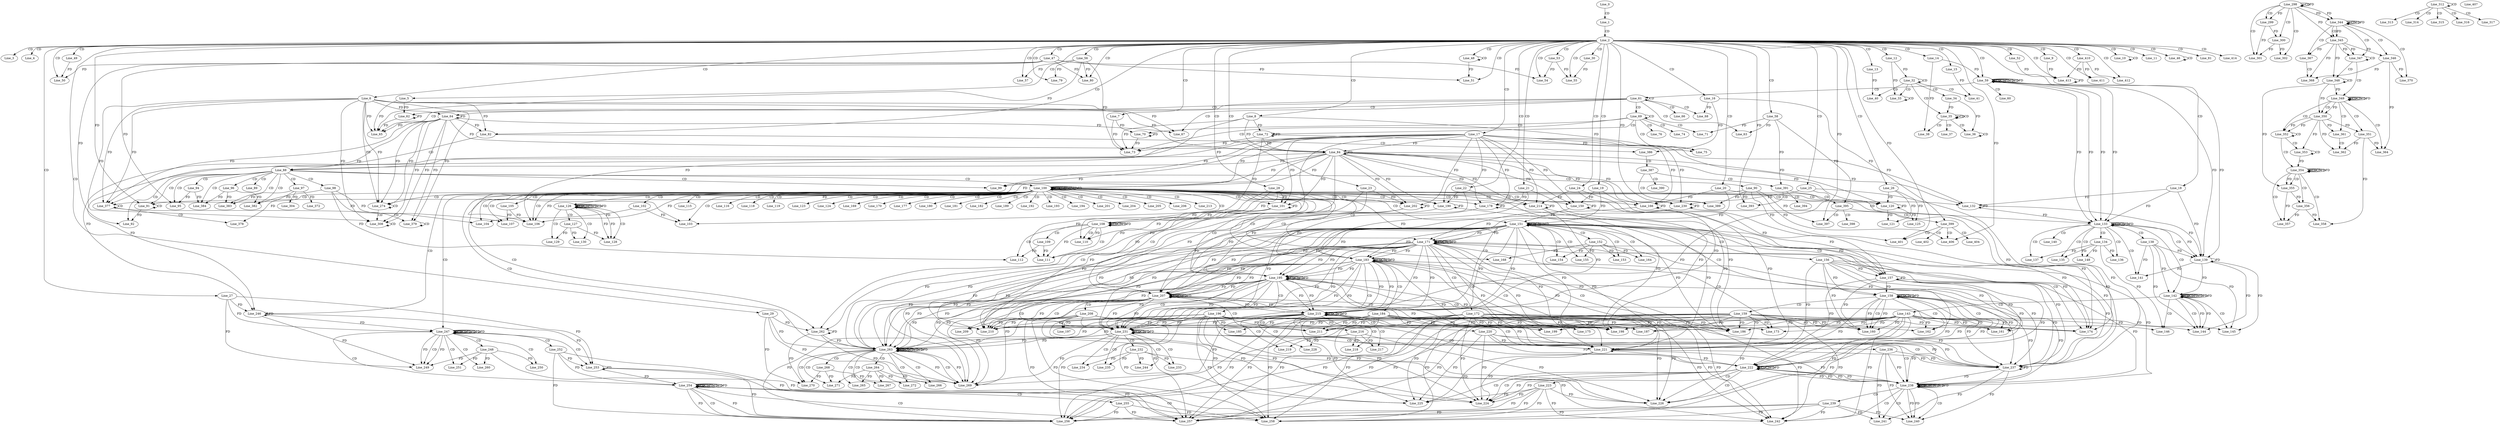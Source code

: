digraph G {
  Line_0;
  Line_1;
  Line_2;
  Line_3;
  Line_4;
  Line_5;
  Line_6;
  Line_7;
  Line_8;
  Line_9;
  Line_10;
  Line_10;
  Line_10;
  Line_11;
  Line_12;
  Line_13;
  Line_14;
  Line_15;
  Line_16;
  Line_17;
  Line_18;
  Line_19;
  Line_20;
  Line_21;
  Line_22;
  Line_23;
  Line_24;
  Line_25;
  Line_26;
  Line_27;
  Line_28;
  Line_29;
  Line_30;
  Line_32;
  Line_32;
  Line_33;
  Line_33;
  Line_33;
  Line_34;
  Line_35;
  Line_35;
  Line_36;
  Line_36;
  Line_36;
  Line_37;
  Line_38;
  Line_40;
  Line_41;
  Line_46;
  Line_46;
  Line_47;
  Line_48;
  Line_48;
  Line_49;
  Line_50;
  Line_51;
  Line_52;
  Line_53;
  Line_54;
  Line_55;
  Line_55;
  Line_56;
  Line_57;
  Line_58;
  Line_59;
  Line_59;
  Line_59;
  Line_60;
  Line_61;
  Line_61;
  Line_62;
  Line_63;
  Line_64;
  Line_65;
  Line_66;
  Line_67;
  Line_68;
  Line_69;
  Line_69;
  Line_70;
  Line_71;
  Line_72;
  Line_73;
  Line_74;
  Line_75;
  Line_76;
  Line_79;
  Line_80;
  Line_81;
  Line_82;
  Line_82;
  Line_82;
  Line_82;
  Line_84;
  Line_84;
  Line_88;
  Line_88;
  Line_89;
  Line_90;
  Line_91;
  Line_91;
  Line_92;
  Line_94;
  Line_95;
  Line_96;
  Line_97;
  Line_98;
  Line_99;
  Line_99;
  Line_100;
  Line_100;
  Line_100;
  Line_100;
  Line_101;
  Line_101;
  Line_102;
  Line_103;
  Line_104;
  Line_105;
  Line_106;
  Line_106;
  Line_107;
  Line_108;
  Line_108;
  Line_108;
  Line_108;
  Line_109;
  Line_110;
  Line_110;
  Line_111;
  Line_111;
  Line_112;
  Line_115;
  Line_116;
  Line_118;
  Line_119;
  Line_120;
  Line_120;
  Line_121;
  Line_123;
  Line_124;
  Line_125;
  Line_126;
  Line_126;
  Line_126;
  Line_126;
  Line_127;
  Line_128;
  Line_128;
  Line_129;
  Line_130;
  Line_132;
  Line_132;
  Line_133;
  Line_133;
  Line_133;
  Line_133;
  Line_134;
  Line_135;
  Line_136;
  Line_137;
  Line_138;
  Line_139;
  Line_139;
  Line_140;
  Line_141;
  Line_141;
  Line_142;
  Line_142;
  Line_142;
  Line_142;
  Line_143;
  Line_144;
  Line_144;
  Line_145;
  Line_145;
  Line_146;
  Line_148;
  Line_150;
  Line_150;
  Line_151;
  Line_151;
  Line_151;
  Line_151;
  Line_152;
  Line_153;
  Line_154;
  Line_155;
  Line_156;
  Line_157;
  Line_157;
  Line_158;
  Line_158;
  Line_158;
  Line_158;
  Line_159;
  Line_160;
  Line_160;
  Line_161;
  Line_161;
  Line_162;
  Line_164;
  Line_166;
  Line_166;
  Line_168;
  Line_169;
  Line_170;
  Line_171;
  Line_171;
  Line_171;
  Line_171;
  Line_172;
  Line_173;
  Line_174;
  Line_174;
  Line_175;
  Line_177;
  Line_178;
  Line_178;
  Line_180;
  Line_181;
  Line_182;
  Line_183;
  Line_183;
  Line_183;
  Line_183;
  Line_184;
  Line_185;
  Line_186;
  Line_186;
  Line_187;
  Line_189;
  Line_190;
  Line_190;
  Line_192;
  Line_193;
  Line_194;
  Line_195;
  Line_195;
  Line_195;
  Line_195;
  Line_196;
  Line_197;
  Line_198;
  Line_198;
  Line_199;
  Line_201;
  Line_202;
  Line_202;
  Line_204;
  Line_205;
  Line_206;
  Line_207;
  Line_207;
  Line_207;
  Line_207;
  Line_208;
  Line_209;
  Line_210;
  Line_210;
  Line_211;
  Line_213;
  Line_214;
  Line_214;
  Line_215;
  Line_215;
  Line_215;
  Line_215;
  Line_216;
  Line_217;
  Line_218;
  Line_219;
  Line_220;
  Line_221;
  Line_221;
  Line_222;
  Line_222;
  Line_222;
  Line_222;
  Line_223;
  Line_224;
  Line_224;
  Line_225;
  Line_225;
  Line_226;
  Line_228;
  Line_230;
  Line_230;
  Line_231;
  Line_231;
  Line_231;
  Line_231;
  Line_232;
  Line_233;
  Line_234;
  Line_235;
  Line_236;
  Line_237;
  Line_237;
  Line_238;
  Line_238;
  Line_238;
  Line_238;
  Line_239;
  Line_240;
  Line_240;
  Line_241;
  Line_241;
  Line_242;
  Line_244;
  Line_246;
  Line_246;
  Line_247;
  Line_247;
  Line_247;
  Line_247;
  Line_248;
  Line_249;
  Line_249;
  Line_250;
  Line_251;
  Line_252;
  Line_253;
  Line_253;
  Line_254;
  Line_254;
  Line_254;
  Line_254;
  Line_255;
  Line_256;
  Line_256;
  Line_257;
  Line_257;
  Line_258;
  Line_260;
  Line_262;
  Line_262;
  Line_263;
  Line_263;
  Line_263;
  Line_263;
  Line_264;
  Line_265;
  Line_266;
  Line_267;
  Line_268;
  Line_269;
  Line_269;
  Line_270;
  Line_270;
  Line_271;
  Line_272;
  Line_274;
  Line_274;
  Line_298;
  Line_298;
  Line_298;
  Line_298;
  Line_299;
  Line_299;
  Line_300;
  Line_300;
  Line_301;
  Line_301;
  Line_302;
  Line_304;
  Line_308;
  Line_308;
  Line_312;
  Line_312;
  Line_313;
  Line_314;
  Line_315;
  Line_316;
  Line_317;
  Line_344;
  Line_344;
  Line_344;
  Line_345;
  Line_345;
  Line_346;
  Line_346;
  Line_347;
  Line_347;
  Line_348;
  Line_348;
  Line_349;
  Line_349;
  Line_349;
  Line_349;
  Line_350;
  Line_350;
  Line_351;
  Line_351;
  Line_352;
  Line_352;
  Line_353;
  Line_353;
  Line_354;
  Line_354;
  Line_354;
  Line_354;
  Line_355;
  Line_355;
  Line_356;
  Line_356;
  Line_357;
  Line_357;
  Line_358;
  Line_361;
  Line_361;
  Line_362;
  Line_362;
  Line_364;
  Line_367;
  Line_367;
  Line_368;
  Line_368;
  Line_370;
  Line_372;
  Line_377;
  Line_377;
  Line_378;
  Line_379;
  Line_379;
  Line_382;
  Line_383;
  Line_384;
  Line_386;
  Line_387;
  Line_389;
  Line_390;
  Line_391;
  Line_393;
  Line_394;
  Line_395;
  Line_397;
  Line_398;
  Line_399;
  Line_401;
  Line_402;
  Line_404;
  Line_406;
  Line_407;
  Line_410;
  Line_411;
  Line_412;
  Line_413;
  Line_413;
  Line_414;
  Line_0 -> Line_1 [ label="CD" ];
  Line_1 -> Line_2 [ label="CD" ];
  Line_2 -> Line_3 [ label="CD" ];
  Line_2 -> Line_4 [ label="CD" ];
  Line_2 -> Line_5 [ label="CD" ];
  Line_2 -> Line_6 [ label="CD" ];
  Line_2 -> Line_7 [ label="CD" ];
  Line_2 -> Line_8 [ label="CD" ];
  Line_2 -> Line_9 [ label="CD" ];
  Line_2 -> Line_10 [ label="CD" ];
  Line_10 -> Line_10 [ label="CD" ];
  Line_2 -> Line_11 [ label="CD" ];
  Line_2 -> Line_12 [ label="CD" ];
  Line_2 -> Line_13 [ label="CD" ];
  Line_2 -> Line_14 [ label="CD" ];
  Line_2 -> Line_15 [ label="CD" ];
  Line_2 -> Line_16 [ label="CD" ];
  Line_2 -> Line_17 [ label="CD" ];
  Line_2 -> Line_18 [ label="CD" ];
  Line_2 -> Line_19 [ label="CD" ];
  Line_2 -> Line_20 [ label="CD" ];
  Line_2 -> Line_21 [ label="CD" ];
  Line_2 -> Line_22 [ label="CD" ];
  Line_2 -> Line_23 [ label="CD" ];
  Line_2 -> Line_24 [ label="CD" ];
  Line_2 -> Line_25 [ label="CD" ];
  Line_2 -> Line_26 [ label="CD" ];
  Line_2 -> Line_27 [ label="CD" ];
  Line_2 -> Line_28 [ label="CD" ];
  Line_2 -> Line_29 [ label="CD" ];
  Line_2 -> Line_30 [ label="CD" ];
  Line_32 -> Line_32 [ label="CD" ];
  Line_12 -> Line_32 [ label="FD" ];
  Line_32 -> Line_33 [ label="CD" ];
  Line_33 -> Line_33 [ label="CD" ];
  Line_12 -> Line_33 [ label="FD" ];
  Line_32 -> Line_34 [ label="CD" ];
  Line_32 -> Line_35 [ label="CD" ];
  Line_35 -> Line_35 [ label="CD" ];
  Line_35 -> Line_35 [ label="CD" ];
  Line_34 -> Line_35 [ label="FD" ];
  Line_35 -> Line_36 [ label="CD" ];
  Line_36 -> Line_36 [ label="CD" ];
  Line_34 -> Line_36 [ label="FD" ];
  Line_35 -> Line_37 [ label="CD" ];
  Line_35 -> Line_38 [ label="CD" ];
  Line_14 -> Line_38 [ label="FD" ];
  Line_32 -> Line_40 [ label="CD" ];
  Line_13 -> Line_40 [ label="FD" ];
  Line_32 -> Line_41 [ label="CD" ];
  Line_15 -> Line_41 [ label="FD" ];
  Line_2 -> Line_46 [ label="CD" ];
  Line_46 -> Line_46 [ label="CD" ];
  Line_2 -> Line_47 [ label="CD" ];
  Line_2 -> Line_48 [ label="CD" ];
  Line_48 -> Line_48 [ label="CD" ];
  Line_2 -> Line_49 [ label="CD" ];
  Line_2 -> Line_50 [ label="CD" ];
  Line_47 -> Line_50 [ label="FD" ];
  Line_49 -> Line_50 [ label="FD" ];
  Line_2 -> Line_51 [ label="CD" ];
  Line_47 -> Line_51 [ label="FD" ];
  Line_48 -> Line_51 [ label="FD" ];
  Line_2 -> Line_52 [ label="CD" ];
  Line_2 -> Line_53 [ label="CD" ];
  Line_2 -> Line_54 [ label="CD" ];
  Line_47 -> Line_54 [ label="FD" ];
  Line_53 -> Line_54 [ label="FD" ];
  Line_2 -> Line_55 [ label="CD" ];
  Line_53 -> Line_55 [ label="FD" ];
  Line_30 -> Line_55 [ label="FD" ];
  Line_2 -> Line_56 [ label="CD" ];
  Line_2 -> Line_57 [ label="CD" ];
  Line_56 -> Line_57 [ label="FD" ];
  Line_2 -> Line_58 [ label="CD" ];
  Line_2 -> Line_59 [ label="CD" ];
  Line_59 -> Line_59 [ label="CD" ];
  Line_14 -> Line_59 [ label="FD" ];
  Line_59 -> Line_59 [ label="CD" ];
  Line_59 -> Line_59 [ label="FD" ];
  Line_59 -> Line_59 [ label="FD" ];
  Line_59 -> Line_60 [ label="CD" ];
  Line_59 -> Line_61 [ label="CD" ];
  Line_61 -> Line_61 [ label="CD" ];
  Line_61 -> Line_62 [ label="CD" ];
  Line_62 -> Line_62 [ label="FD" ];
  Line_5 -> Line_62 [ label="FD" ];
  Line_61 -> Line_63 [ label="CD" ];
  Line_58 -> Line_63 [ label="FD" ];
  Line_61 -> Line_64 [ label="CD" ];
  Line_64 -> Line_64 [ label="FD" ];
  Line_6 -> Line_64 [ label="FD" ];
  Line_61 -> Line_65 [ label="CD" ];
  Line_56 -> Line_65 [ label="FD" ];
  Line_62 -> Line_65 [ label="FD" ];
  Line_5 -> Line_65 [ label="FD" ];
  Line_64 -> Line_65 [ label="FD" ];
  Line_6 -> Line_65 [ label="FD" ];
  Line_61 -> Line_66 [ label="CD" ];
  Line_61 -> Line_67 [ label="CD" ];
  Line_64 -> Line_67 [ label="FD" ];
  Line_6 -> Line_67 [ label="FD" ];
  Line_61 -> Line_68 [ label="CD" ];
  Line_16 -> Line_68 [ label="FD" ];
  Line_61 -> Line_69 [ label="CD" ];
  Line_69 -> Line_69 [ label="CD" ];
  Line_69 -> Line_70 [ label="CD" ];
  Line_70 -> Line_70 [ label="FD" ];
  Line_7 -> Line_70 [ label="FD" ];
  Line_69 -> Line_71 [ label="CD" ];
  Line_58 -> Line_71 [ label="FD" ];
  Line_69 -> Line_72 [ label="CD" ];
  Line_72 -> Line_72 [ label="FD" ];
  Line_8 -> Line_72 [ label="FD" ];
  Line_69 -> Line_73 [ label="CD" ];
  Line_56 -> Line_73 [ label="FD" ];
  Line_70 -> Line_73 [ label="FD" ];
  Line_7 -> Line_73 [ label="FD" ];
  Line_72 -> Line_73 [ label="FD" ];
  Line_8 -> Line_73 [ label="FD" ];
  Line_69 -> Line_74 [ label="CD" ];
  Line_69 -> Line_75 [ label="CD" ];
  Line_72 -> Line_75 [ label="FD" ];
  Line_8 -> Line_75 [ label="FD" ];
  Line_69 -> Line_76 [ label="CD" ];
  Line_2 -> Line_79 [ label="CD" ];
  Line_56 -> Line_79 [ label="FD" ];
  Line_2 -> Line_80 [ label="CD" ];
  Line_47 -> Line_80 [ label="FD" ];
  Line_56 -> Line_80 [ label="FD" ];
  Line_2 -> Line_81 [ label="CD" ];
  Line_2 -> Line_82 [ label="CD" ];
  Line_64 -> Line_82 [ label="FD" ];
  Line_6 -> Line_82 [ label="FD" ];
  Line_17 -> Line_84 [ label="FD" ];
  Line_84 -> Line_84 [ label="FD" ];
  Line_72 -> Line_84 [ label="FD" ];
  Line_8 -> Line_84 [ label="FD" ];
  Line_64 -> Line_84 [ label="FD" ];
  Line_6 -> Line_84 [ label="FD" ];
  Line_82 -> Line_88 [ label="CD" ];
  Line_17 -> Line_88 [ label="FD" ];
  Line_84 -> Line_88 [ label="FD" ];
  Line_88 -> Line_89 [ label="CD" ];
  Line_88 -> Line_90 [ label="CD" ];
  Line_88 -> Line_91 [ label="CD" ];
  Line_91 -> Line_91 [ label="CD" ];
  Line_90 -> Line_91 [ label="FD" ];
  Line_2 -> Line_91 [ label="FD" ];
  Line_88 -> Line_92 [ label="CD" ];
  Line_47 -> Line_92 [ label="FD" ];
  Line_91 -> Line_92 [ label="FD" ];
  Line_88 -> Line_94 [ label="CD" ];
  Line_88 -> Line_95 [ label="CD" ];
  Line_47 -> Line_95 [ label="FD" ];
  Line_94 -> Line_95 [ label="FD" ];
  Line_88 -> Line_96 [ label="CD" ];
  Line_88 -> Line_97 [ label="CD" ];
  Line_88 -> Line_98 [ label="CD" ];
  Line_88 -> Line_99 [ label="CD" ];
  Line_17 -> Line_99 [ label="FD" ];
  Line_84 -> Line_99 [ label="FD" ];
  Line_88 -> Line_100 [ label="CD" ];
  Line_100 -> Line_100 [ label="CD" ];
  Line_100 -> Line_100 [ label="CD" ];
  Line_17 -> Line_100 [ label="FD" ];
  Line_84 -> Line_100 [ label="FD" ];
  Line_100 -> Line_100 [ label="FD" ];
  Line_100 -> Line_100 [ label="FD" ];
  Line_100 -> Line_101 [ label="CD" ];
  Line_101 -> Line_101 [ label="FD" ];
  Line_28 -> Line_101 [ label="FD" ];
  Line_17 -> Line_101 [ label="FD" ];
  Line_84 -> Line_101 [ label="FD" ];
  Line_100 -> Line_102 [ label="CD" ];
  Line_100 -> Line_103 [ label="CD" ];
  Line_102 -> Line_103 [ label="FD" ];
  Line_72 -> Line_103 [ label="FD" ];
  Line_8 -> Line_103 [ label="FD" ];
  Line_100 -> Line_104 [ label="CD" ];
  Line_98 -> Line_104 [ label="FD" ];
  Line_102 -> Line_104 [ label="FD" ];
  Line_100 -> Line_105 [ label="CD" ];
  Line_100 -> Line_106 [ label="CD" ];
  Line_105 -> Line_106 [ label="FD" ];
  Line_17 -> Line_106 [ label="FD" ];
  Line_84 -> Line_106 [ label="FD" ];
  Line_100 -> Line_106 [ label="FD" ];
  Line_100 -> Line_106 [ label="FD" ];
  Line_100 -> Line_107 [ label="CD" ];
  Line_98 -> Line_107 [ label="FD" ];
  Line_105 -> Line_107 [ label="FD" ];
  Line_100 -> Line_108 [ label="CD" ];
  Line_108 -> Line_108 [ label="CD" ];
  Line_108 -> Line_108 [ label="CD" ];
  Line_101 -> Line_108 [ label="FD" ];
  Line_28 -> Line_108 [ label="FD" ];
  Line_108 -> Line_108 [ label="FD" ];
  Line_108 -> Line_109 [ label="CD" ];
  Line_108 -> Line_110 [ label="CD" ];
  Line_101 -> Line_110 [ label="FD" ];
  Line_28 -> Line_110 [ label="FD" ];
  Line_108 -> Line_110 [ label="FD" ];
  Line_108 -> Line_111 [ label="CD" ];
  Line_109 -> Line_111 [ label="FD" ];
  Line_101 -> Line_111 [ label="FD" ];
  Line_28 -> Line_111 [ label="FD" ];
  Line_108 -> Line_111 [ label="FD" ];
  Line_108 -> Line_112 [ label="CD" ];
  Line_98 -> Line_112 [ label="FD" ];
  Line_109 -> Line_112 [ label="FD" ];
  Line_100 -> Line_115 [ label="CD" ];
  Line_100 -> Line_116 [ label="CD" ];
  Line_100 -> Line_118 [ label="CD" ];
  Line_100 -> Line_119 [ label="CD" ];
  Line_100 -> Line_120 [ label="CD" ];
  Line_120 -> Line_120 [ label="FD" ];
  Line_26 -> Line_120 [ label="FD" ];
  Line_17 -> Line_120 [ label="FD" ];
  Line_84 -> Line_120 [ label="FD" ];
  Line_120 -> Line_121 [ label="FD" ];
  Line_26 -> Line_121 [ label="FD" ];
  Line_100 -> Line_123 [ label="CD" ];
  Line_100 -> Line_124 [ label="CD" ];
  Line_120 -> Line_125 [ label="FD" ];
  Line_26 -> Line_125 [ label="FD" ];
  Line_100 -> Line_126 [ label="CD" ];
  Line_126 -> Line_126 [ label="CD" ];
  Line_126 -> Line_126 [ label="CD" ];
  Line_126 -> Line_126 [ label="FD" ];
  Line_126 -> Line_126 [ label="FD" ];
  Line_126 -> Line_127 [ label="CD" ];
  Line_126 -> Line_128 [ label="CD" ];
  Line_127 -> Line_128 [ label="FD" ];
  Line_126 -> Line_128 [ label="FD" ];
  Line_126 -> Line_128 [ label="FD" ];
  Line_126 -> Line_129 [ label="CD" ];
  Line_127 -> Line_129 [ label="FD" ];
  Line_126 -> Line_130 [ label="CD" ];
  Line_127 -> Line_130 [ label="FD" ];
  Line_100 -> Line_132 [ label="CD" ];
  Line_132 -> Line_132 [ label="FD" ];
  Line_18 -> Line_132 [ label="FD" ];
  Line_17 -> Line_132 [ label="FD" ];
  Line_84 -> Line_132 [ label="FD" ];
  Line_100 -> Line_133 [ label="CD" ];
  Line_133 -> Line_133 [ label="CD" ];
  Line_59 -> Line_133 [ label="FD" ];
  Line_59 -> Line_133 [ label="FD" ];
  Line_132 -> Line_133 [ label="FD" ];
  Line_18 -> Line_133 [ label="FD" ];
  Line_133 -> Line_133 [ label="CD" ];
  Line_133 -> Line_133 [ label="FD" ];
  Line_59 -> Line_133 [ label="FD" ];
  Line_59 -> Line_133 [ label="FD" ];
  Line_133 -> Line_134 [ label="CD" ];
  Line_133 -> Line_135 [ label="CD" ];
  Line_134 -> Line_135 [ label="FD" ];
  Line_133 -> Line_136 [ label="CD" ];
  Line_134 -> Line_136 [ label="FD" ];
  Line_133 -> Line_137 [ label="CD" ];
  Line_134 -> Line_137 [ label="FD" ];
  Line_133 -> Line_138 [ label="CD" ];
  Line_133 -> Line_139 [ label="CD" ];
  Line_138 -> Line_139 [ label="FD" ];
  Line_139 -> Line_139 [ label="FD" ];
  Line_132 -> Line_139 [ label="FD" ];
  Line_18 -> Line_139 [ label="FD" ];
  Line_133 -> Line_139 [ label="FD" ];
  Line_59 -> Line_139 [ label="FD" ];
  Line_59 -> Line_139 [ label="FD" ];
  Line_133 -> Line_140 [ label="CD" ];
  Line_133 -> Line_141 [ label="CD" ];
  Line_138 -> Line_141 [ label="FD" ];
  Line_139 -> Line_141 [ label="FD" ];
  Line_133 -> Line_142 [ label="CD" ];
  Line_142 -> Line_142 [ label="CD" ];
  Line_142 -> Line_142 [ label="CD" ];
  Line_138 -> Line_142 [ label="FD" ];
  Line_139 -> Line_142 [ label="FD" ];
  Line_142 -> Line_142 [ label="FD" ];
  Line_142 -> Line_142 [ label="FD" ];
  Line_142 -> Line_143 [ label="CD" ];
  Line_142 -> Line_144 [ label="CD" ];
  Line_143 -> Line_144 [ label="FD" ];
  Line_138 -> Line_144 [ label="FD" ];
  Line_139 -> Line_144 [ label="FD" ];
  Line_142 -> Line_144 [ label="FD" ];
  Line_142 -> Line_144 [ label="FD" ];
  Line_142 -> Line_145 [ label="CD" ];
  Line_143 -> Line_145 [ label="FD" ];
  Line_138 -> Line_145 [ label="FD" ];
  Line_139 -> Line_145 [ label="FD" ];
  Line_142 -> Line_146 [ label="CD" ];
  Line_134 -> Line_146 [ label="FD" ];
  Line_143 -> Line_146 [ label="FD" ];
  Line_133 -> Line_148 [ label="CD" ];
  Line_134 -> Line_148 [ label="FD" ];
  Line_100 -> Line_150 [ label="CD" ];
  Line_150 -> Line_150 [ label="FD" ];
  Line_19 -> Line_150 [ label="FD" ];
  Line_17 -> Line_150 [ label="FD" ];
  Line_84 -> Line_150 [ label="FD" ];
  Line_100 -> Line_151 [ label="CD" ];
  Line_151 -> Line_151 [ label="CD" ];
  Line_151 -> Line_151 [ label="CD" ];
  Line_150 -> Line_151 [ label="FD" ];
  Line_19 -> Line_151 [ label="FD" ];
  Line_151 -> Line_151 [ label="FD" ];
  Line_151 -> Line_152 [ label="CD" ];
  Line_151 -> Line_153 [ label="CD" ];
  Line_152 -> Line_153 [ label="FD" ];
  Line_151 -> Line_154 [ label="CD" ];
  Line_152 -> Line_154 [ label="FD" ];
  Line_151 -> Line_155 [ label="CD" ];
  Line_152 -> Line_155 [ label="FD" ];
  Line_151 -> Line_156 [ label="CD" ];
  Line_151 -> Line_157 [ label="CD" ];
  Line_156 -> Line_157 [ label="FD" ];
  Line_157 -> Line_157 [ label="FD" ];
  Line_150 -> Line_157 [ label="FD" ];
  Line_19 -> Line_157 [ label="FD" ];
  Line_151 -> Line_157 [ label="FD" ];
  Line_151 -> Line_158 [ label="CD" ];
  Line_158 -> Line_158 [ label="CD" ];
  Line_158 -> Line_158 [ label="CD" ];
  Line_156 -> Line_158 [ label="FD" ];
  Line_157 -> Line_158 [ label="FD" ];
  Line_158 -> Line_158 [ label="FD" ];
  Line_158 -> Line_158 [ label="FD" ];
  Line_158 -> Line_159 [ label="CD" ];
  Line_158 -> Line_160 [ label="CD" ];
  Line_159 -> Line_160 [ label="FD" ];
  Line_143 -> Line_160 [ label="FD" ];
  Line_156 -> Line_160 [ label="FD" ];
  Line_157 -> Line_160 [ label="FD" ];
  Line_158 -> Line_160 [ label="FD" ];
  Line_158 -> Line_160 [ label="FD" ];
  Line_158 -> Line_161 [ label="CD" ];
  Line_159 -> Line_161 [ label="FD" ];
  Line_143 -> Line_161 [ label="FD" ];
  Line_156 -> Line_161 [ label="FD" ];
  Line_157 -> Line_161 [ label="FD" ];
  Line_158 -> Line_162 [ label="CD" ];
  Line_152 -> Line_162 [ label="FD" ];
  Line_159 -> Line_162 [ label="FD" ];
  Line_143 -> Line_162 [ label="FD" ];
  Line_151 -> Line_164 [ label="CD" ];
  Line_152 -> Line_164 [ label="FD" ];
  Line_100 -> Line_166 [ label="CD" ];
  Line_166 -> Line_166 [ label="FD" ];
  Line_20 -> Line_166 [ label="FD" ];
  Line_17 -> Line_166 [ label="FD" ];
  Line_84 -> Line_166 [ label="FD" ];
  Line_100 -> Line_168 [ label="CD" ];
  Line_152 -> Line_168 [ label="FD" ];
  Line_100 -> Line_169 [ label="CD" ];
  Line_100 -> Line_170 [ label="CD" ];
  Line_100 -> Line_171 [ label="CD" ];
  Line_171 -> Line_171 [ label="CD" ];
  Line_151 -> Line_171 [ label="FD" ];
  Line_166 -> Line_171 [ label="FD" ];
  Line_20 -> Line_171 [ label="FD" ];
  Line_171 -> Line_171 [ label="CD" ];
  Line_171 -> Line_171 [ label="FD" ];
  Line_151 -> Line_171 [ label="FD" ];
  Line_171 -> Line_172 [ label="CD" ];
  Line_171 -> Line_173 [ label="CD" ];
  Line_172 -> Line_173 [ label="FD" ];
  Line_159 -> Line_173 [ label="FD" ];
  Line_143 -> Line_173 [ label="FD" ];
  Line_171 -> Line_174 [ label="CD" ];
  Line_172 -> Line_174 [ label="FD" ];
  Line_159 -> Line_174 [ label="FD" ];
  Line_143 -> Line_174 [ label="FD" ];
  Line_166 -> Line_174 [ label="FD" ];
  Line_20 -> Line_174 [ label="FD" ];
  Line_171 -> Line_174 [ label="FD" ];
  Line_151 -> Line_174 [ label="FD" ];
  Line_171 -> Line_175 [ label="CD" ];
  Line_172 -> Line_175 [ label="FD" ];
  Line_100 -> Line_177 [ label="CD" ];
  Line_100 -> Line_178 [ label="CD" ];
  Line_178 -> Line_178 [ label="FD" ];
  Line_21 -> Line_178 [ label="FD" ];
  Line_17 -> Line_178 [ label="FD" ];
  Line_84 -> Line_178 [ label="FD" ];
  Line_100 -> Line_180 [ label="CD" ];
  Line_100 -> Line_181 [ label="CD" ];
  Line_100 -> Line_182 [ label="CD" ];
  Line_100 -> Line_183 [ label="CD" ];
  Line_183 -> Line_183 [ label="CD" ];
  Line_171 -> Line_183 [ label="FD" ];
  Line_151 -> Line_183 [ label="FD" ];
  Line_178 -> Line_183 [ label="FD" ];
  Line_21 -> Line_183 [ label="FD" ];
  Line_183 -> Line_183 [ label="CD" ];
  Line_183 -> Line_183 [ label="FD" ];
  Line_171 -> Line_183 [ label="FD" ];
  Line_151 -> Line_183 [ label="FD" ];
  Line_183 -> Line_184 [ label="CD" ];
  Line_183 -> Line_185 [ label="CD" ];
  Line_184 -> Line_185 [ label="FD" ];
  Line_183 -> Line_186 [ label="CD" ];
  Line_184 -> Line_186 [ label="FD" ];
  Line_172 -> Line_186 [ label="FD" ];
  Line_159 -> Line_186 [ label="FD" ];
  Line_143 -> Line_186 [ label="FD" ];
  Line_178 -> Line_186 [ label="FD" ];
  Line_21 -> Line_186 [ label="FD" ];
  Line_183 -> Line_186 [ label="FD" ];
  Line_171 -> Line_186 [ label="FD" ];
  Line_151 -> Line_186 [ label="FD" ];
  Line_183 -> Line_187 [ label="CD" ];
  Line_184 -> Line_187 [ label="FD" ];
  Line_172 -> Line_187 [ label="FD" ];
  Line_159 -> Line_187 [ label="FD" ];
  Line_143 -> Line_187 [ label="FD" ];
  Line_100 -> Line_189 [ label="CD" ];
  Line_100 -> Line_190 [ label="CD" ];
  Line_190 -> Line_190 [ label="FD" ];
  Line_22 -> Line_190 [ label="FD" ];
  Line_17 -> Line_190 [ label="FD" ];
  Line_84 -> Line_190 [ label="FD" ];
  Line_100 -> Line_192 [ label="CD" ];
  Line_100 -> Line_193 [ label="CD" ];
  Line_100 -> Line_194 [ label="CD" ];
  Line_100 -> Line_195 [ label="CD" ];
  Line_195 -> Line_195 [ label="CD" ];
  Line_183 -> Line_195 [ label="FD" ];
  Line_171 -> Line_195 [ label="FD" ];
  Line_151 -> Line_195 [ label="FD" ];
  Line_190 -> Line_195 [ label="FD" ];
  Line_22 -> Line_195 [ label="FD" ];
  Line_195 -> Line_195 [ label="CD" ];
  Line_195 -> Line_195 [ label="FD" ];
  Line_183 -> Line_195 [ label="FD" ];
  Line_171 -> Line_195 [ label="FD" ];
  Line_151 -> Line_195 [ label="FD" ];
  Line_195 -> Line_196 [ label="CD" ];
  Line_195 -> Line_197 [ label="CD" ];
  Line_196 -> Line_197 [ label="FD" ];
  Line_195 -> Line_198 [ label="CD" ];
  Line_196 -> Line_198 [ label="FD" ];
  Line_184 -> Line_198 [ label="FD" ];
  Line_172 -> Line_198 [ label="FD" ];
  Line_159 -> Line_198 [ label="FD" ];
  Line_143 -> Line_198 [ label="FD" ];
  Line_190 -> Line_198 [ label="FD" ];
  Line_22 -> Line_198 [ label="FD" ];
  Line_195 -> Line_198 [ label="FD" ];
  Line_183 -> Line_198 [ label="FD" ];
  Line_171 -> Line_198 [ label="FD" ];
  Line_151 -> Line_198 [ label="FD" ];
  Line_195 -> Line_199 [ label="CD" ];
  Line_196 -> Line_199 [ label="FD" ];
  Line_184 -> Line_199 [ label="FD" ];
  Line_172 -> Line_199 [ label="FD" ];
  Line_159 -> Line_199 [ label="FD" ];
  Line_143 -> Line_199 [ label="FD" ];
  Line_100 -> Line_201 [ label="CD" ];
  Line_100 -> Line_202 [ label="CD" ];
  Line_202 -> Line_202 [ label="FD" ];
  Line_23 -> Line_202 [ label="FD" ];
  Line_17 -> Line_202 [ label="FD" ];
  Line_84 -> Line_202 [ label="FD" ];
  Line_100 -> Line_204 [ label="CD" ];
  Line_100 -> Line_205 [ label="CD" ];
  Line_100 -> Line_206 [ label="CD" ];
  Line_100 -> Line_207 [ label="CD" ];
  Line_207 -> Line_207 [ label="CD" ];
  Line_195 -> Line_207 [ label="FD" ];
  Line_183 -> Line_207 [ label="FD" ];
  Line_171 -> Line_207 [ label="FD" ];
  Line_151 -> Line_207 [ label="FD" ];
  Line_202 -> Line_207 [ label="FD" ];
  Line_23 -> Line_207 [ label="FD" ];
  Line_207 -> Line_207 [ label="CD" ];
  Line_207 -> Line_207 [ label="FD" ];
  Line_195 -> Line_207 [ label="FD" ];
  Line_183 -> Line_207 [ label="FD" ];
  Line_171 -> Line_207 [ label="FD" ];
  Line_151 -> Line_207 [ label="FD" ];
  Line_207 -> Line_208 [ label="CD" ];
  Line_207 -> Line_209 [ label="CD" ];
  Line_208 -> Line_209 [ label="FD" ];
  Line_207 -> Line_210 [ label="CD" ];
  Line_208 -> Line_210 [ label="FD" ];
  Line_196 -> Line_210 [ label="FD" ];
  Line_184 -> Line_210 [ label="FD" ];
  Line_172 -> Line_210 [ label="FD" ];
  Line_159 -> Line_210 [ label="FD" ];
  Line_143 -> Line_210 [ label="FD" ];
  Line_202 -> Line_210 [ label="FD" ];
  Line_23 -> Line_210 [ label="FD" ];
  Line_207 -> Line_210 [ label="FD" ];
  Line_195 -> Line_210 [ label="FD" ];
  Line_183 -> Line_210 [ label="FD" ];
  Line_171 -> Line_210 [ label="FD" ];
  Line_151 -> Line_210 [ label="FD" ];
  Line_207 -> Line_211 [ label="CD" ];
  Line_208 -> Line_211 [ label="FD" ];
  Line_196 -> Line_211 [ label="FD" ];
  Line_184 -> Line_211 [ label="FD" ];
  Line_172 -> Line_211 [ label="FD" ];
  Line_159 -> Line_211 [ label="FD" ];
  Line_143 -> Line_211 [ label="FD" ];
  Line_100 -> Line_213 [ label="CD" ];
  Line_100 -> Line_214 [ label="CD" ];
  Line_214 -> Line_214 [ label="FD" ];
  Line_24 -> Line_214 [ label="FD" ];
  Line_17 -> Line_214 [ label="FD" ];
  Line_84 -> Line_214 [ label="FD" ];
  Line_100 -> Line_215 [ label="CD" ];
  Line_215 -> Line_215 [ label="CD" ];
  Line_207 -> Line_215 [ label="FD" ];
  Line_195 -> Line_215 [ label="FD" ];
  Line_183 -> Line_215 [ label="FD" ];
  Line_171 -> Line_215 [ label="FD" ];
  Line_151 -> Line_215 [ label="FD" ];
  Line_214 -> Line_215 [ label="FD" ];
  Line_24 -> Line_215 [ label="FD" ];
  Line_215 -> Line_215 [ label="CD" ];
  Line_215 -> Line_215 [ label="FD" ];
  Line_207 -> Line_215 [ label="FD" ];
  Line_195 -> Line_215 [ label="FD" ];
  Line_183 -> Line_215 [ label="FD" ];
  Line_171 -> Line_215 [ label="FD" ];
  Line_151 -> Line_215 [ label="FD" ];
  Line_215 -> Line_216 [ label="CD" ];
  Line_215 -> Line_217 [ label="CD" ];
  Line_216 -> Line_217 [ label="FD" ];
  Line_215 -> Line_218 [ label="CD" ];
  Line_216 -> Line_218 [ label="FD" ];
  Line_215 -> Line_219 [ label="CD" ];
  Line_216 -> Line_219 [ label="FD" ];
  Line_215 -> Line_220 [ label="CD" ];
  Line_215 -> Line_221 [ label="CD" ];
  Line_220 -> Line_221 [ label="FD" ];
  Line_221 -> Line_221 [ label="FD" ];
  Line_156 -> Line_221 [ label="FD" ];
  Line_157 -> Line_221 [ label="FD" ];
  Line_214 -> Line_221 [ label="FD" ];
  Line_24 -> Line_221 [ label="FD" ];
  Line_215 -> Line_221 [ label="FD" ];
  Line_207 -> Line_221 [ label="FD" ];
  Line_195 -> Line_221 [ label="FD" ];
  Line_183 -> Line_221 [ label="FD" ];
  Line_171 -> Line_221 [ label="FD" ];
  Line_151 -> Line_221 [ label="FD" ];
  Line_215 -> Line_222 [ label="CD" ];
  Line_222 -> Line_222 [ label="CD" ];
  Line_158 -> Line_222 [ label="FD" ];
  Line_158 -> Line_222 [ label="FD" ];
  Line_220 -> Line_222 [ label="FD" ];
  Line_221 -> Line_222 [ label="FD" ];
  Line_156 -> Line_222 [ label="FD" ];
  Line_157 -> Line_222 [ label="FD" ];
  Line_222 -> Line_222 [ label="CD" ];
  Line_222 -> Line_222 [ label="FD" ];
  Line_222 -> Line_222 [ label="FD" ];
  Line_158 -> Line_222 [ label="FD" ];
  Line_158 -> Line_222 [ label="FD" ];
  Line_222 -> Line_223 [ label="CD" ];
  Line_222 -> Line_224 [ label="CD" ];
  Line_223 -> Line_224 [ label="FD" ];
  Line_208 -> Line_224 [ label="FD" ];
  Line_196 -> Line_224 [ label="FD" ];
  Line_184 -> Line_224 [ label="FD" ];
  Line_172 -> Line_224 [ label="FD" ];
  Line_220 -> Line_224 [ label="FD" ];
  Line_221 -> Line_224 [ label="FD" ];
  Line_222 -> Line_224 [ label="FD" ];
  Line_222 -> Line_224 [ label="FD" ];
  Line_222 -> Line_225 [ label="CD" ];
  Line_223 -> Line_225 [ label="FD" ];
  Line_208 -> Line_225 [ label="FD" ];
  Line_196 -> Line_225 [ label="FD" ];
  Line_184 -> Line_225 [ label="FD" ];
  Line_172 -> Line_225 [ label="FD" ];
  Line_220 -> Line_225 [ label="FD" ];
  Line_221 -> Line_225 [ label="FD" ];
  Line_222 -> Line_226 [ label="CD" ];
  Line_216 -> Line_226 [ label="FD" ];
  Line_223 -> Line_226 [ label="FD" ];
  Line_208 -> Line_226 [ label="FD" ];
  Line_196 -> Line_226 [ label="FD" ];
  Line_184 -> Line_226 [ label="FD" ];
  Line_172 -> Line_226 [ label="FD" ];
  Line_159 -> Line_226 [ label="FD" ];
  Line_143 -> Line_226 [ label="FD" ];
  Line_215 -> Line_228 [ label="CD" ];
  Line_216 -> Line_228 [ label="FD" ];
  Line_100 -> Line_230 [ label="CD" ];
  Line_230 -> Line_230 [ label="FD" ];
  Line_25 -> Line_230 [ label="FD" ];
  Line_17 -> Line_230 [ label="FD" ];
  Line_84 -> Line_230 [ label="FD" ];
  Line_100 -> Line_231 [ label="CD" ];
  Line_231 -> Line_231 [ label="CD" ];
  Line_215 -> Line_231 [ label="FD" ];
  Line_207 -> Line_231 [ label="FD" ];
  Line_195 -> Line_231 [ label="FD" ];
  Line_183 -> Line_231 [ label="FD" ];
  Line_171 -> Line_231 [ label="FD" ];
  Line_151 -> Line_231 [ label="FD" ];
  Line_230 -> Line_231 [ label="FD" ];
  Line_25 -> Line_231 [ label="FD" ];
  Line_231 -> Line_231 [ label="CD" ];
  Line_231 -> Line_231 [ label="FD" ];
  Line_215 -> Line_231 [ label="FD" ];
  Line_207 -> Line_231 [ label="FD" ];
  Line_195 -> Line_231 [ label="FD" ];
  Line_183 -> Line_231 [ label="FD" ];
  Line_171 -> Line_231 [ label="FD" ];
  Line_151 -> Line_231 [ label="FD" ];
  Line_231 -> Line_232 [ label="CD" ];
  Line_231 -> Line_233 [ label="CD" ];
  Line_232 -> Line_233 [ label="FD" ];
  Line_231 -> Line_234 [ label="CD" ];
  Line_232 -> Line_234 [ label="FD" ];
  Line_231 -> Line_235 [ label="CD" ];
  Line_232 -> Line_235 [ label="FD" ];
  Line_231 -> Line_236 [ label="CD" ];
  Line_231 -> Line_237 [ label="CD" ];
  Line_236 -> Line_237 [ label="FD" ];
  Line_237 -> Line_237 [ label="FD" ];
  Line_220 -> Line_237 [ label="FD" ];
  Line_221 -> Line_237 [ label="FD" ];
  Line_156 -> Line_237 [ label="FD" ];
  Line_157 -> Line_237 [ label="FD" ];
  Line_230 -> Line_237 [ label="FD" ];
  Line_25 -> Line_237 [ label="FD" ];
  Line_231 -> Line_237 [ label="FD" ];
  Line_215 -> Line_237 [ label="FD" ];
  Line_207 -> Line_237 [ label="FD" ];
  Line_195 -> Line_237 [ label="FD" ];
  Line_183 -> Line_237 [ label="FD" ];
  Line_171 -> Line_237 [ label="FD" ];
  Line_151 -> Line_237 [ label="FD" ];
  Line_231 -> Line_238 [ label="CD" ];
  Line_238 -> Line_238 [ label="CD" ];
  Line_222 -> Line_238 [ label="FD" ];
  Line_222 -> Line_238 [ label="FD" ];
  Line_236 -> Line_238 [ label="FD" ];
  Line_237 -> Line_238 [ label="FD" ];
  Line_220 -> Line_238 [ label="FD" ];
  Line_221 -> Line_238 [ label="FD" ];
  Line_156 -> Line_238 [ label="FD" ];
  Line_157 -> Line_238 [ label="FD" ];
  Line_238 -> Line_238 [ label="CD" ];
  Line_238 -> Line_238 [ label="FD" ];
  Line_238 -> Line_238 [ label="FD" ];
  Line_222 -> Line_238 [ label="FD" ];
  Line_222 -> Line_238 [ label="FD" ];
  Line_158 -> Line_238 [ label="FD" ];
  Line_158 -> Line_238 [ label="FD" ];
  Line_238 -> Line_239 [ label="CD" ];
  Line_238 -> Line_240 [ label="CD" ];
  Line_239 -> Line_240 [ label="FD" ];
  Line_236 -> Line_240 [ label="FD" ];
  Line_237 -> Line_240 [ label="FD" ];
  Line_238 -> Line_240 [ label="FD" ];
  Line_238 -> Line_240 [ label="FD" ];
  Line_238 -> Line_241 [ label="CD" ];
  Line_239 -> Line_241 [ label="FD" ];
  Line_236 -> Line_241 [ label="FD" ];
  Line_237 -> Line_241 [ label="FD" ];
  Line_238 -> Line_242 [ label="CD" ];
  Line_232 -> Line_242 [ label="FD" ];
  Line_239 -> Line_242 [ label="FD" ];
  Line_223 -> Line_242 [ label="FD" ];
  Line_208 -> Line_242 [ label="FD" ];
  Line_196 -> Line_242 [ label="FD" ];
  Line_184 -> Line_242 [ label="FD" ];
  Line_172 -> Line_242 [ label="FD" ];
  Line_159 -> Line_242 [ label="FD" ];
  Line_143 -> Line_242 [ label="FD" ];
  Line_231 -> Line_244 [ label="CD" ];
  Line_232 -> Line_244 [ label="FD" ];
  Line_100 -> Line_246 [ label="CD" ];
  Line_246 -> Line_246 [ label="FD" ];
  Line_27 -> Line_246 [ label="FD" ];
  Line_17 -> Line_246 [ label="FD" ];
  Line_84 -> Line_246 [ label="FD" ];
  Line_100 -> Line_247 [ label="CD" ];
  Line_247 -> Line_247 [ label="CD" ];
  Line_247 -> Line_247 [ label="CD" ];
  Line_246 -> Line_247 [ label="FD" ];
  Line_27 -> Line_247 [ label="FD" ];
  Line_247 -> Line_247 [ label="FD" ];
  Line_247 -> Line_247 [ label="FD" ];
  Line_247 -> Line_248 [ label="CD" ];
  Line_247 -> Line_249 [ label="CD" ];
  Line_248 -> Line_249 [ label="FD" ];
  Line_246 -> Line_249 [ label="FD" ];
  Line_27 -> Line_249 [ label="FD" ];
  Line_247 -> Line_249 [ label="FD" ];
  Line_247 -> Line_249 [ label="FD" ];
  Line_247 -> Line_250 [ label="CD" ];
  Line_248 -> Line_250 [ label="FD" ];
  Line_247 -> Line_251 [ label="CD" ];
  Line_248 -> Line_251 [ label="FD" ];
  Line_247 -> Line_252 [ label="CD" ];
  Line_247 -> Line_253 [ label="CD" ];
  Line_252 -> Line_253 [ label="FD" ];
  Line_253 -> Line_253 [ label="FD" ];
  Line_246 -> Line_253 [ label="FD" ];
  Line_27 -> Line_253 [ label="FD" ];
  Line_247 -> Line_254 [ label="CD" ];
  Line_254 -> Line_254 [ label="CD" ];
  Line_254 -> Line_254 [ label="CD" ];
  Line_252 -> Line_254 [ label="FD" ];
  Line_253 -> Line_254 [ label="FD" ];
  Line_254 -> Line_254 [ label="FD" ];
  Line_254 -> Line_254 [ label="FD" ];
  Line_254 -> Line_255 [ label="CD" ];
  Line_254 -> Line_256 [ label="CD" ];
  Line_255 -> Line_256 [ label="FD" ];
  Line_239 -> Line_256 [ label="FD" ];
  Line_223 -> Line_256 [ label="FD" ];
  Line_208 -> Line_256 [ label="FD" ];
  Line_196 -> Line_256 [ label="FD" ];
  Line_184 -> Line_256 [ label="FD" ];
  Line_172 -> Line_256 [ label="FD" ];
  Line_159 -> Line_256 [ label="FD" ];
  Line_143 -> Line_256 [ label="FD" ];
  Line_252 -> Line_256 [ label="FD" ];
  Line_253 -> Line_256 [ label="FD" ];
  Line_254 -> Line_256 [ label="FD" ];
  Line_254 -> Line_256 [ label="FD" ];
  Line_254 -> Line_257 [ label="CD" ];
  Line_255 -> Line_257 [ label="FD" ];
  Line_239 -> Line_257 [ label="FD" ];
  Line_223 -> Line_257 [ label="FD" ];
  Line_208 -> Line_257 [ label="FD" ];
  Line_196 -> Line_257 [ label="FD" ];
  Line_184 -> Line_257 [ label="FD" ];
  Line_172 -> Line_257 [ label="FD" ];
  Line_159 -> Line_257 [ label="FD" ];
  Line_143 -> Line_257 [ label="FD" ];
  Line_252 -> Line_257 [ label="FD" ];
  Line_253 -> Line_257 [ label="FD" ];
  Line_254 -> Line_258 [ label="CD" ];
  Line_248 -> Line_258 [ label="FD" ];
  Line_255 -> Line_258 [ label="FD" ];
  Line_239 -> Line_258 [ label="FD" ];
  Line_223 -> Line_258 [ label="FD" ];
  Line_208 -> Line_258 [ label="FD" ];
  Line_196 -> Line_258 [ label="FD" ];
  Line_184 -> Line_258 [ label="FD" ];
  Line_172 -> Line_258 [ label="FD" ];
  Line_159 -> Line_258 [ label="FD" ];
  Line_143 -> Line_258 [ label="FD" ];
  Line_247 -> Line_260 [ label="CD" ];
  Line_248 -> Line_260 [ label="FD" ];
  Line_100 -> Line_262 [ label="CD" ];
  Line_262 -> Line_262 [ label="FD" ];
  Line_29 -> Line_262 [ label="FD" ];
  Line_17 -> Line_262 [ label="FD" ];
  Line_84 -> Line_262 [ label="FD" ];
  Line_100 -> Line_263 [ label="CD" ];
  Line_263 -> Line_263 [ label="CD" ];
  Line_231 -> Line_263 [ label="FD" ];
  Line_215 -> Line_263 [ label="FD" ];
  Line_207 -> Line_263 [ label="FD" ];
  Line_195 -> Line_263 [ label="FD" ];
  Line_183 -> Line_263 [ label="FD" ];
  Line_171 -> Line_263 [ label="FD" ];
  Line_151 -> Line_263 [ label="FD" ];
  Line_262 -> Line_263 [ label="FD" ];
  Line_29 -> Line_263 [ label="FD" ];
  Line_263 -> Line_263 [ label="CD" ];
  Line_263 -> Line_263 [ label="FD" ];
  Line_263 -> Line_263 [ label="FD" ];
  Line_231 -> Line_263 [ label="FD" ];
  Line_215 -> Line_263 [ label="FD" ];
  Line_207 -> Line_263 [ label="FD" ];
  Line_195 -> Line_263 [ label="FD" ];
  Line_183 -> Line_263 [ label="FD" ];
  Line_171 -> Line_263 [ label="FD" ];
  Line_151 -> Line_263 [ label="FD" ];
  Line_263 -> Line_264 [ label="CD" ];
  Line_263 -> Line_265 [ label="CD" ];
  Line_264 -> Line_265 [ label="FD" ];
  Line_263 -> Line_266 [ label="CD" ];
  Line_264 -> Line_266 [ label="FD" ];
  Line_263 -> Line_267 [ label="CD" ];
  Line_264 -> Line_267 [ label="FD" ];
  Line_263 -> Line_268 [ label="CD" ];
  Line_263 -> Line_269 [ label="CD" ];
  Line_268 -> Line_269 [ label="FD" ];
  Line_262 -> Line_269 [ label="FD" ];
  Line_29 -> Line_269 [ label="FD" ];
  Line_263 -> Line_269 [ label="FD" ];
  Line_263 -> Line_269 [ label="FD" ];
  Line_231 -> Line_269 [ label="FD" ];
  Line_215 -> Line_269 [ label="FD" ];
  Line_207 -> Line_269 [ label="FD" ];
  Line_195 -> Line_269 [ label="FD" ];
  Line_183 -> Line_269 [ label="FD" ];
  Line_171 -> Line_269 [ label="FD" ];
  Line_151 -> Line_269 [ label="FD" ];
  Line_263 -> Line_270 [ label="CD" ];
  Line_268 -> Line_270 [ label="FD" ];
  Line_262 -> Line_270 [ label="FD" ];
  Line_29 -> Line_270 [ label="FD" ];
  Line_263 -> Line_271 [ label="CD" ];
  Line_264 -> Line_271 [ label="FD" ];
  Line_268 -> Line_271 [ label="FD" ];
  Line_263 -> Line_272 [ label="CD" ];
  Line_264 -> Line_272 [ label="FD" ];
  Line_100 -> Line_274 [ label="CD" ];
  Line_64 -> Line_274 [ label="FD" ];
  Line_6 -> Line_274 [ label="FD" ];
  Line_274 -> Line_274 [ label="CD" ];
  Line_64 -> Line_274 [ label="FD" ];
  Line_6 -> Line_274 [ label="FD" ];
  Line_298 -> Line_298 [ label="CD" ];
  Line_298 -> Line_298 [ label="FD" ];
  Line_298 -> Line_299 [ label="CD" ];
  Line_298 -> Line_299 [ label="FD" ];
  Line_298 -> Line_300 [ label="CD" ];
  Line_299 -> Line_300 [ label="FD" ];
  Line_298 -> Line_301 [ label="CD" ];
  Line_300 -> Line_301 [ label="FD" ];
  Line_299 -> Line_301 [ label="FD" ];
  Line_298 -> Line_302 [ label="CD" ];
  Line_300 -> Line_302 [ label="FD" ];
  Line_97 -> Line_304 [ label="FD" ];
  Line_274 -> Line_308 [ label="CD" ];
  Line_64 -> Line_308 [ label="FD" ];
  Line_6 -> Line_308 [ label="FD" ];
  Line_308 -> Line_308 [ label="CD" ];
  Line_64 -> Line_308 [ label="FD" ];
  Line_6 -> Line_308 [ label="FD" ];
  Line_312 -> Line_312 [ label="CD" ];
  Line_312 -> Line_313 [ label="CD" ];
  Line_312 -> Line_314 [ label="CD" ];
  Line_312 -> Line_315 [ label="CD" ];
  Line_312 -> Line_316 [ label="CD" ];
  Line_312 -> Line_317 [ label="CD" ];
  Line_298 -> Line_344 [ label="FD" ];
  Line_344 -> Line_344 [ label="CD" ];
  Line_344 -> Line_344 [ label="FD" ];
  Line_298 -> Line_344 [ label="FD" ];
  Line_344 -> Line_345 [ label="CD" ];
  Line_344 -> Line_345 [ label="FD" ];
  Line_298 -> Line_345 [ label="FD" ];
  Line_344 -> Line_346 [ label="CD" ];
  Line_345 -> Line_346 [ label="FD" ];
  Line_344 -> Line_347 [ label="CD" ];
  Line_345 -> Line_347 [ label="FD" ];
  Line_347 -> Line_347 [ label="CD" ];
  Line_345 -> Line_347 [ label="FD" ];
  Line_347 -> Line_348 [ label="CD" ];
  Line_348 -> Line_348 [ label="CD" ];
  Line_345 -> Line_348 [ label="FD" ];
  Line_347 -> Line_349 [ label="CD" ];
  Line_349 -> Line_349 [ label="CD" ];
  Line_349 -> Line_349 [ label="CD" ];
  Line_348 -> Line_349 [ label="FD" ];
  Line_349 -> Line_349 [ label="FD" ];
  Line_349 -> Line_350 [ label="CD" ];
  Line_348 -> Line_350 [ label="FD" ];
  Line_349 -> Line_350 [ label="FD" ];
  Line_349 -> Line_351 [ label="CD" ];
  Line_350 -> Line_351 [ label="FD" ];
  Line_349 -> Line_352 [ label="CD" ];
  Line_350 -> Line_352 [ label="FD" ];
  Line_352 -> Line_352 [ label="CD" ];
  Line_350 -> Line_352 [ label="FD" ];
  Line_352 -> Line_353 [ label="CD" ];
  Line_353 -> Line_353 [ label="CD" ];
  Line_350 -> Line_353 [ label="FD" ];
  Line_352 -> Line_354 [ label="CD" ];
  Line_354 -> Line_354 [ label="CD" ];
  Line_354 -> Line_354 [ label="CD" ];
  Line_353 -> Line_354 [ label="FD" ];
  Line_354 -> Line_354 [ label="FD" ];
  Line_354 -> Line_355 [ label="CD" ];
  Line_348 -> Line_355 [ label="FD" ];
  Line_354 -> Line_355 [ label="FD" ];
  Line_354 -> Line_356 [ label="CD" ];
  Line_355 -> Line_356 [ label="FD" ];
  Line_354 -> Line_357 [ label="CD" ];
  Line_356 -> Line_357 [ label="FD" ];
  Line_355 -> Line_357 [ label="FD" ];
  Line_354 -> Line_358 [ label="CD" ];
  Line_351 -> Line_358 [ label="FD" ];
  Line_356 -> Line_358 [ label="FD" ];
  Line_349 -> Line_361 [ label="CD" ];
  Line_350 -> Line_361 [ label="FD" ];
  Line_361 -> Line_362 [ label="CD" ];
  Line_351 -> Line_362 [ label="FD" ];
  Line_350 -> Line_362 [ label="FD" ];
  Line_349 -> Line_364 [ label="CD" ];
  Line_346 -> Line_364 [ label="FD" ];
  Line_351 -> Line_364 [ label="FD" ];
  Line_344 -> Line_367 [ label="CD" ];
  Line_345 -> Line_367 [ label="FD" ];
  Line_367 -> Line_368 [ label="CD" ];
  Line_346 -> Line_368 [ label="FD" ];
  Line_345 -> Line_368 [ label="FD" ];
  Line_344 -> Line_370 [ label="CD" ];
  Line_346 -> Line_370 [ label="FD" ];
  Line_97 -> Line_372 [ label="FD" ];
  Line_100 -> Line_377 [ label="CD" ];
  Line_64 -> Line_377 [ label="FD" ];
  Line_6 -> Line_377 [ label="FD" ];
  Line_377 -> Line_377 [ label="CD" ];
  Line_64 -> Line_377 [ label="FD" ];
  Line_6 -> Line_377 [ label="FD" ];
  Line_377 -> Line_378 [ label="CD" ];
  Line_97 -> Line_378 [ label="FD" ];
  Line_377 -> Line_379 [ label="CD" ];
  Line_379 -> Line_379 [ label="CD" ];
  Line_64 -> Line_379 [ label="FD" ];
  Line_6 -> Line_379 [ label="FD" ];
  Line_88 -> Line_382 [ label="CD" ];
  Line_96 -> Line_382 [ label="FD" ];
  Line_98 -> Line_382 [ label="FD" ];
  Line_88 -> Line_383 [ label="CD" ];
  Line_96 -> Line_383 [ label="FD" ];
  Line_97 -> Line_383 [ label="FD" ];
  Line_88 -> Line_384 [ label="CD" ];
  Line_94 -> Line_384 [ label="FD" ];
  Line_96 -> Line_384 [ label="FD" ];
  Line_82 -> Line_386 [ label="CD" ];
  Line_16 -> Line_386 [ label="FD" ];
  Line_386 -> Line_387 [ label="CD" ];
  Line_387 -> Line_389 [ label="CD" ];
  Line_90 -> Line_389 [ label="FD" ];
  Line_2 -> Line_389 [ label="FD" ];
  Line_387 -> Line_390 [ label="CD" ];
  Line_387 -> Line_391 [ label="CD" ];
  Line_58 -> Line_391 [ label="FD" ];
  Line_391 -> Line_393 [ label="CD" ];
  Line_90 -> Line_393 [ label="FD" ];
  Line_2 -> Line_393 [ label="FD" ];
  Line_391 -> Line_394 [ label="CD" ];
  Line_391 -> Line_395 [ label="CD" ];
  Line_58 -> Line_395 [ label="FD" ];
  Line_395 -> Line_397 [ label="CD" ];
  Line_90 -> Line_397 [ label="FD" ];
  Line_2 -> Line_397 [ label="FD" ];
  Line_395 -> Line_398 [ label="CD" ];
  Line_395 -> Line_399 [ label="CD" ];
  Line_16 -> Line_399 [ label="FD" ];
  Line_399 -> Line_401 [ label="CD" ];
  Line_90 -> Line_401 [ label="FD" ];
  Line_2 -> Line_401 [ label="FD" ];
  Line_399 -> Line_402 [ label="CD" ];
  Line_399 -> Line_404 [ label="CD" ];
  Line_399 -> Line_406 [ label="CD" ];
  Line_90 -> Line_406 [ label="FD" ];
  Line_2 -> Line_406 [ label="FD" ];
  Line_2 -> Line_410 [ label="CD" ];
  Line_2 -> Line_411 [ label="CD" ];
  Line_410 -> Line_411 [ label="FD" ];
  Line_2 -> Line_412 [ label="CD" ];
  Line_410 -> Line_412 [ label="FD" ];
  Line_2 -> Line_413 [ label="CD" ];
  Line_9 -> Line_413 [ label="FD" ];
  Line_413 -> Line_413 [ label="FD" ];
  Line_410 -> Line_413 [ label="FD" ];
  Line_52 -> Line_413 [ label="FD" ];
  Line_2 -> Line_414 [ label="CD" ];
  Line_59 -> Line_59 [ label="FD" ];
  Line_59 -> Line_59 [ label="FD" ];
  Line_100 -> Line_100 [ label="FD" ];
  Line_100 -> Line_100 [ label="FD" ];
  Line_108 -> Line_108 [ label="FD" ];
  Line_126 -> Line_126 [ label="FD" ];
  Line_126 -> Line_126 [ label="FD" ];
  Line_133 -> Line_133 [ label="FD" ];
  Line_142 -> Line_142 [ label="FD" ];
  Line_142 -> Line_142 [ label="FD" ];
  Line_151 -> Line_151 [ label="FD" ];
  Line_171 -> Line_171 [ label="FD" ];
  Line_183 -> Line_183 [ label="FD" ];
  Line_195 -> Line_195 [ label="FD" ];
  Line_207 -> Line_207 [ label="FD" ];
  Line_215 -> Line_215 [ label="FD" ];
  Line_231 -> Line_231 [ label="FD" ];
  Line_238 -> Line_238 [ label="FD" ];
  Line_238 -> Line_238 [ label="FD" ];
  Line_247 -> Line_247 [ label="FD" ];
  Line_247 -> Line_247 [ label="FD" ];
  Line_254 -> Line_254 [ label="FD" ];
  Line_254 -> Line_254 [ label="FD" ];
  Line_263 -> Line_263 [ label="FD" ];
  Line_263 -> Line_263 [ label="FD" ];
  Line_344 -> Line_344 [ label="FD" ];
  Line_349 -> Line_349 [ label="FD" ];
  Line_354 -> Line_354 [ label="FD" ];
}
